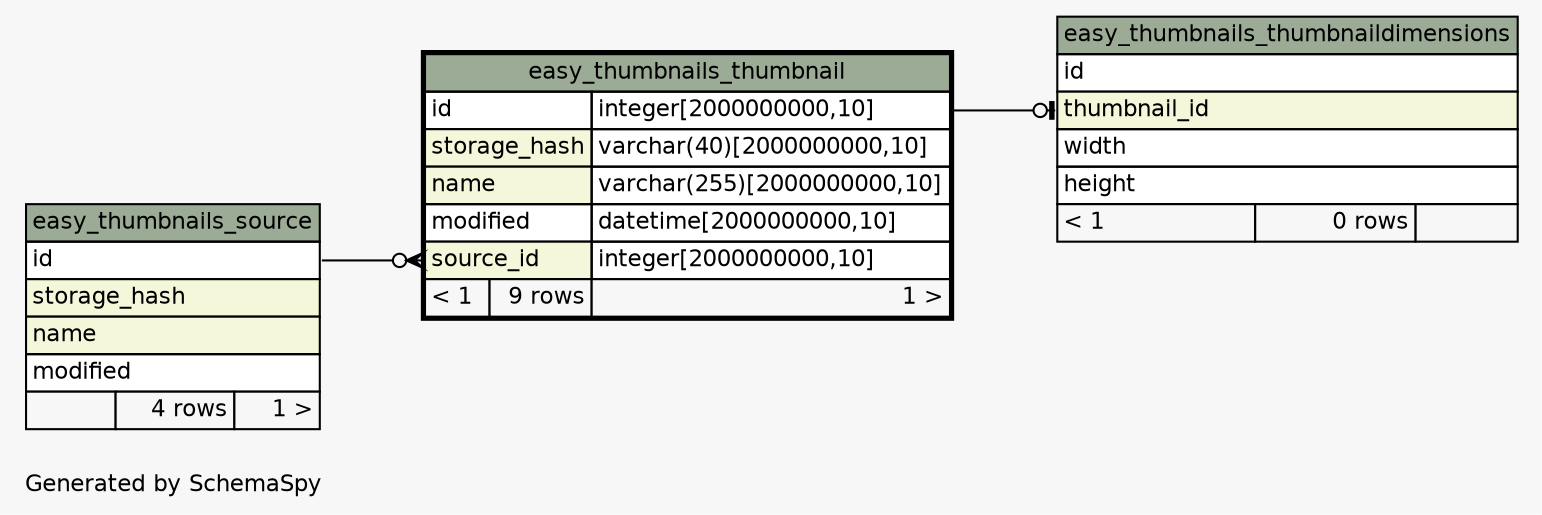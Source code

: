 // dot 2.38.0 on Windows 7 6.1
// SchemaSpy rev 590
digraph "oneDegreeRelationshipsDiagram" {
  graph [
    rankdir="RL"
    bgcolor="#f7f7f7"
    label="\nGenerated by SchemaSpy"
    labeljust="l"
    nodesep="0.18"
    ranksep="0.46"
    fontname="Helvetica"
    fontsize="11"
  ];
  node [
    fontname="Helvetica"
    fontsize="11"
    shape="plaintext"
  ];
  edge [
    arrowsize="0.8"
  ];
  "easy_thumbnails_thumbnail":"source_id":w -> "easy_thumbnails_source":"id":e [arrowhead=none dir=back arrowtail=crowodot];
  "easy_thumbnails_thumbnaildimensions":"thumbnail_id":w -> "easy_thumbnails_thumbnail":"id.type":e [arrowhead=none dir=back arrowtail=teeodot];
  "easy_thumbnails_source" [
    label=<
    <TABLE BORDER="0" CELLBORDER="1" CELLSPACING="0" BGCOLOR="#ffffff">
      <TR><TD COLSPAN="3" BGCOLOR="#9bab96" ALIGN="CENTER">easy_thumbnails_source</TD></TR>
      <TR><TD PORT="id" COLSPAN="3" ALIGN="LEFT">id</TD></TR>
      <TR><TD PORT="storage_hash" COLSPAN="3" BGCOLOR="#f4f7da" ALIGN="LEFT">storage_hash</TD></TR>
      <TR><TD PORT="name" COLSPAN="3" BGCOLOR="#f4f7da" ALIGN="LEFT">name</TD></TR>
      <TR><TD PORT="modified" COLSPAN="3" ALIGN="LEFT">modified</TD></TR>
      <TR><TD ALIGN="LEFT" BGCOLOR="#f7f7f7">  </TD><TD ALIGN="RIGHT" BGCOLOR="#f7f7f7">4 rows</TD><TD ALIGN="RIGHT" BGCOLOR="#f7f7f7">1 &gt;</TD></TR>
    </TABLE>>
    URL="easy_thumbnails_source.html"
    tooltip="easy_thumbnails_source"
  ];
  "easy_thumbnails_thumbnail" [
    label=<
    <TABLE BORDER="2" CELLBORDER="1" CELLSPACING="0" BGCOLOR="#ffffff">
      <TR><TD COLSPAN="3" BGCOLOR="#9bab96" ALIGN="CENTER">easy_thumbnails_thumbnail</TD></TR>
      <TR><TD PORT="id" COLSPAN="2" ALIGN="LEFT">id</TD><TD PORT="id.type" ALIGN="LEFT">integer[2000000000,10]</TD></TR>
      <TR><TD PORT="storage_hash" COLSPAN="2" BGCOLOR="#f4f7da" ALIGN="LEFT">storage_hash</TD><TD PORT="storage_hash.type" ALIGN="LEFT">varchar(40)[2000000000,10]</TD></TR>
      <TR><TD PORT="name" COLSPAN="2" BGCOLOR="#f4f7da" ALIGN="LEFT">name</TD><TD PORT="name.type" ALIGN="LEFT">varchar(255)[2000000000,10]</TD></TR>
      <TR><TD PORT="modified" COLSPAN="2" ALIGN="LEFT">modified</TD><TD PORT="modified.type" ALIGN="LEFT">datetime[2000000000,10]</TD></TR>
      <TR><TD PORT="source_id" COLSPAN="2" BGCOLOR="#f4f7da" ALIGN="LEFT">source_id</TD><TD PORT="source_id.type" ALIGN="LEFT">integer[2000000000,10]</TD></TR>
      <TR><TD ALIGN="LEFT" BGCOLOR="#f7f7f7">&lt; 1</TD><TD ALIGN="RIGHT" BGCOLOR="#f7f7f7">9 rows</TD><TD ALIGN="RIGHT" BGCOLOR="#f7f7f7">1 &gt;</TD></TR>
    </TABLE>>
    URL="easy_thumbnails_thumbnail.html"
    tooltip="easy_thumbnails_thumbnail"
  ];
  "easy_thumbnails_thumbnaildimensions" [
    label=<
    <TABLE BORDER="0" CELLBORDER="1" CELLSPACING="0" BGCOLOR="#ffffff">
      <TR><TD COLSPAN="3" BGCOLOR="#9bab96" ALIGN="CENTER">easy_thumbnails_thumbnaildimensions</TD></TR>
      <TR><TD PORT="id" COLSPAN="3" ALIGN="LEFT">id</TD></TR>
      <TR><TD PORT="thumbnail_id" COLSPAN="3" BGCOLOR="#f4f7da" ALIGN="LEFT">thumbnail_id</TD></TR>
      <TR><TD PORT="width" COLSPAN="3" ALIGN="LEFT">width</TD></TR>
      <TR><TD PORT="height" COLSPAN="3" ALIGN="LEFT">height</TD></TR>
      <TR><TD ALIGN="LEFT" BGCOLOR="#f7f7f7">&lt; 1</TD><TD ALIGN="RIGHT" BGCOLOR="#f7f7f7">0 rows</TD><TD ALIGN="RIGHT" BGCOLOR="#f7f7f7">  </TD></TR>
    </TABLE>>
    URL="easy_thumbnails_thumbnaildimensions.html"
    tooltip="easy_thumbnails_thumbnaildimensions"
  ];
}
